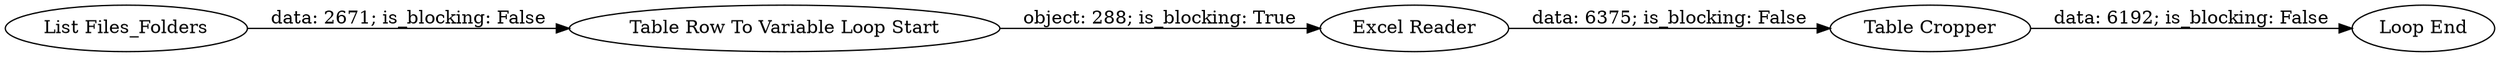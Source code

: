 digraph {
	"-5918231718465954552_1" [label="List Files_Folders"]
	"-5918231718465954552_3" [label="Excel Reader"]
	"-5918231718465954552_4" [label="Table Cropper"]
	"-5918231718465954552_5" [label="Loop End"]
	"-5918231718465954552_2" [label="Table Row To Variable Loop Start"]
	"-5918231718465954552_1" -> "-5918231718465954552_2" [label="data: 2671; is_blocking: False"]
	"-5918231718465954552_4" -> "-5918231718465954552_5" [label="data: 6192; is_blocking: False"]
	"-5918231718465954552_2" -> "-5918231718465954552_3" [label="object: 288; is_blocking: True"]
	"-5918231718465954552_3" -> "-5918231718465954552_4" [label="data: 6375; is_blocking: False"]
	rankdir=LR
}
